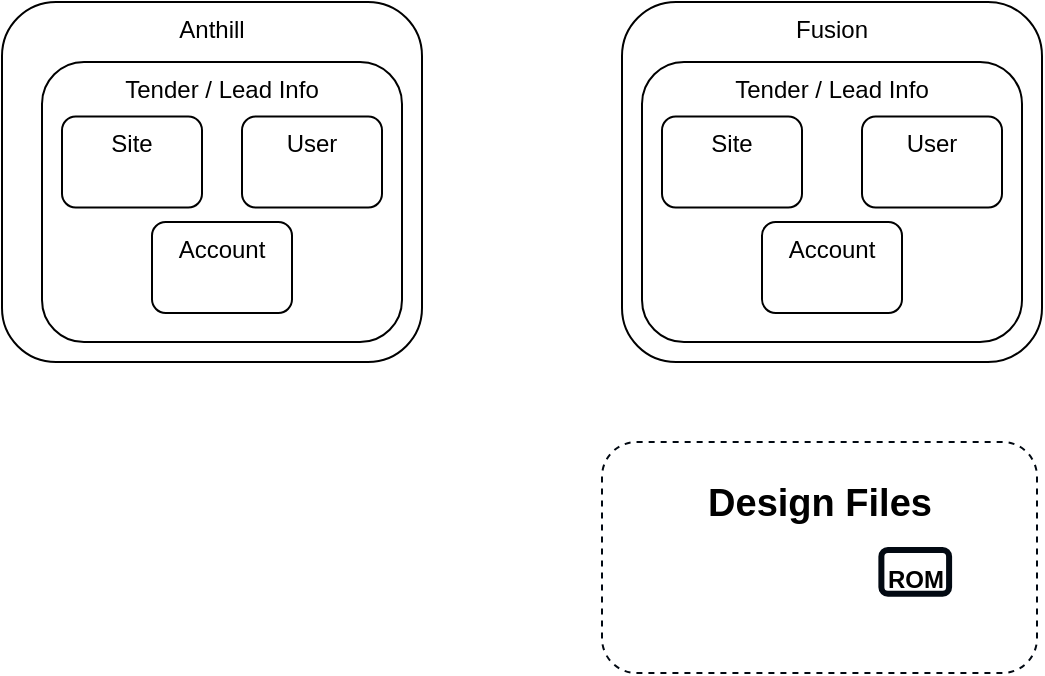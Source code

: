 <mxfile version="13.2.1" type="github" pages="2"><diagram id="UR5SKWymjeLuYB5GyDOJ" name="Page-1"><mxGraphModel dx="925" dy="537" grid="1" gridSize="10" guides="1" tooltips="1" connect="1" arrows="1" fold="1" page="1" pageScale="1" pageWidth="827" pageHeight="1169" math="0" shadow="0"><root><mxCell id="0"/><mxCell id="1" parent="0"/><mxCell id="rCVcqXYc3VxTAlky5G7X-1" value="Anthill" style="rounded=1;whiteSpace=wrap;html=1;verticalAlign=top;" vertex="1" parent="1"><mxGeometry x="180" y="50" width="210" height="180" as="geometry"/></mxCell><mxCell id="D42imSjjHHGO6OyLd1Ts-2" value="Tender / Lead Info" style="rounded=1;whiteSpace=wrap;html=1;verticalAlign=top;" parent="1" vertex="1"><mxGeometry x="200" y="80" width="180" height="140" as="geometry"/></mxCell><mxCell id="D42imSjjHHGO6OyLd1Ts-4" value="Fusion" style="rounded=1;whiteSpace=wrap;html=1;verticalAlign=top;" parent="1" vertex="1"><mxGeometry x="490" y="50" width="210" height="180" as="geometry"/></mxCell><mxCell id="rCVcqXYc3VxTAlky5G7X-14" value="Tender / Lead Info" style="rounded=1;whiteSpace=wrap;html=1;verticalAlign=top;" vertex="1" parent="1"><mxGeometry x="500" y="80" width="190" height="140" as="geometry"/></mxCell><mxCell id="rCVcqXYc3VxTAlky5G7X-15" value="" style="group" vertex="1" connectable="0" parent="1"><mxGeometry x="480" y="270" width="217.5" height="115.49" as="geometry"/></mxCell><mxCell id="rCVcqXYc3VxTAlky5G7X-16" value="&lt;b&gt;&lt;font style=&quot;font-size: 19px&quot;&gt;Design Files&lt;/font&gt;&lt;/b&gt;" style="rounded=1;whiteSpace=wrap;html=1;verticalAlign=top;strokeWidth=1;strokeColor=#020912;dashed=1;fontSize=32;" vertex="1" parent="rCVcqXYc3VxTAlky5G7X-15"><mxGeometry width="217.5" height="115.49" as="geometry"/></mxCell><mxCell id="rCVcqXYc3VxTAlky5G7X-17" value="" style="shape=image;html=1;verticalAlign=top;verticalLabelPosition=bottom;labelBackgroundColor=#ffffff;imageAspect=0;aspect=fixed;image=https://cdn3.iconfinder.com/data/icons/dompicon-glyph-file-format-2/256/file-xml-format-type-128.png" vertex="1" parent="rCVcqXYc3VxTAlky5G7X-15"><mxGeometry x="80.13" y="42.24" width="49.13" height="49.13" as="geometry"/></mxCell><mxCell id="rCVcqXYc3VxTAlky5G7X-18" value="" style="shape=image;html=1;verticalAlign=top;verticalLabelPosition=bottom;labelBackgroundColor=#ffffff;imageAspect=0;aspect=fixed;image=https://cdn3.iconfinder.com/data/icons/brands-applications/512/PDF-128.png" vertex="1" parent="rCVcqXYc3VxTAlky5G7X-15"><mxGeometry x="19.69" y="46" width="45.37" height="45.37" as="geometry"/></mxCell><mxCell id="rCVcqXYc3VxTAlky5G7X-19" value="" style="shape=image;html=1;verticalAlign=top;verticalLabelPosition=bottom;labelBackgroundColor=#ffffff;imageAspect=0;aspect=fixed;image=https://cdn3.iconfinder.com/data/icons/dompicon-glyph-file-format-2/256/file-xml-format-type-128.png" vertex="1" parent="rCVcqXYc3VxTAlky5G7X-15"><mxGeometry x="139.69" y="40.37" width="49.13" height="49.13" as="geometry"/></mxCell><mxCell id="rCVcqXYc3VxTAlky5G7X-20" value="&lt;b&gt;&lt;font style=&quot;font-size: 12px&quot;&gt;ROM&lt;/font&gt;&lt;/b&gt;" style="rounded=1;whiteSpace=wrap;html=1;verticalAlign=middle;strokeWidth=3;strokeColor=#020912;fontSize=20;direction=south;" vertex="1" parent="rCVcqXYc3VxTAlky5G7X-15"><mxGeometry x="139.69" y="54.01" width="33.86" height="21.86" as="geometry"/></mxCell><mxCell id="rCVcqXYc3VxTAlky5G7X-21" value="Site" style="rounded=1;whiteSpace=wrap;html=1;verticalAlign=top;" vertex="1" parent="1"><mxGeometry x="210" y="107.26" width="70" height="45.49" as="geometry"/></mxCell><mxCell id="rCVcqXYc3VxTAlky5G7X-22" value="User" style="rounded=1;whiteSpace=wrap;html=1;verticalAlign=top;" vertex="1" parent="1"><mxGeometry x="300" y="107.26" width="70" height="45.49" as="geometry"/></mxCell><mxCell id="rCVcqXYc3VxTAlky5G7X-23" value="Account" style="rounded=1;whiteSpace=wrap;html=1;verticalAlign=top;" vertex="1" parent="1"><mxGeometry x="255" y="160" width="70" height="45.49" as="geometry"/></mxCell><mxCell id="rCVcqXYc3VxTAlky5G7X-24" value="Site" style="rounded=1;whiteSpace=wrap;html=1;verticalAlign=top;" vertex="1" parent="1"><mxGeometry x="510" y="107.26" width="70" height="45.49" as="geometry"/></mxCell><mxCell id="rCVcqXYc3VxTAlky5G7X-25" value="User" style="rounded=1;whiteSpace=wrap;html=1;verticalAlign=top;" vertex="1" parent="1"><mxGeometry x="610" y="107.26" width="70" height="45.49" as="geometry"/></mxCell><mxCell id="rCVcqXYc3VxTAlky5G7X-26" value="Account" style="rounded=1;whiteSpace=wrap;html=1;verticalAlign=top;" vertex="1" parent="1"><mxGeometry x="560" y="160" width="70" height="45.49" as="geometry"/></mxCell></root></mxGraphModel></diagram><diagram id="64VrfkBewBL0nCpdvMOK" name="Page-2"><mxGraphModel dx="925" dy="537" grid="1" gridSize="10" guides="1" tooltips="1" connect="1" arrows="1" fold="1" page="1" pageScale="1" pageWidth="827" pageHeight="1169" math="0" shadow="0"><root><mxCell id="H7r9gBhXfw38SQxLLWRa-0"/><mxCell id="H7r9gBhXfw38SQxLLWRa-1" parent="H7r9gBhXfw38SQxLLWRa-0"/></root></mxGraphModel></diagram></mxfile>